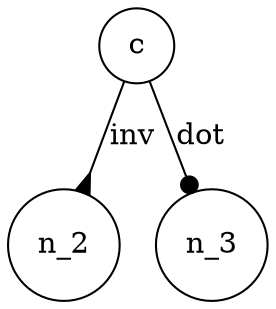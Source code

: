 
digraph G {
	graph [mindist=0.5];
	node [texmode="math", shape=circle, style="circle, fill=green!20"];
	edge [lblstyle="above,sloped"];
	d2ttikzedgelabels=true;#	c -> n_^ [arrowhead="normal", label="normal"];
	c -> n_2 [arrowhead="inv", label="inv"];
	c -> n_3 [arrowhead="dot", label="dot"];
}